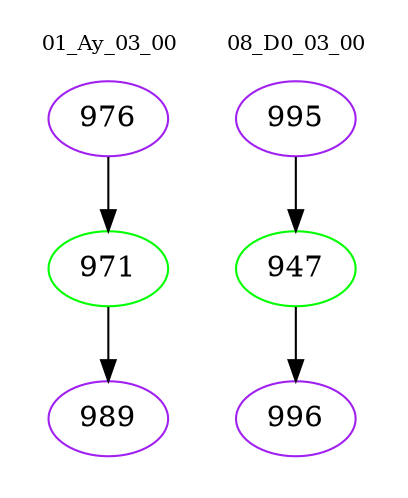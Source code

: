 digraph{
subgraph cluster_0 {
color = white
label = "01_Ay_03_00";
fontsize=10;
T0_976 [label="976", color="purple"]
T0_976 -> T0_971 [color="black"]
T0_971 [label="971", color="green"]
T0_971 -> T0_989 [color="black"]
T0_989 [label="989", color="purple"]
}
subgraph cluster_1 {
color = white
label = "08_D0_03_00";
fontsize=10;
T1_995 [label="995", color="purple"]
T1_995 -> T1_947 [color="black"]
T1_947 [label="947", color="green"]
T1_947 -> T1_996 [color="black"]
T1_996 [label="996", color="purple"]
}
}

